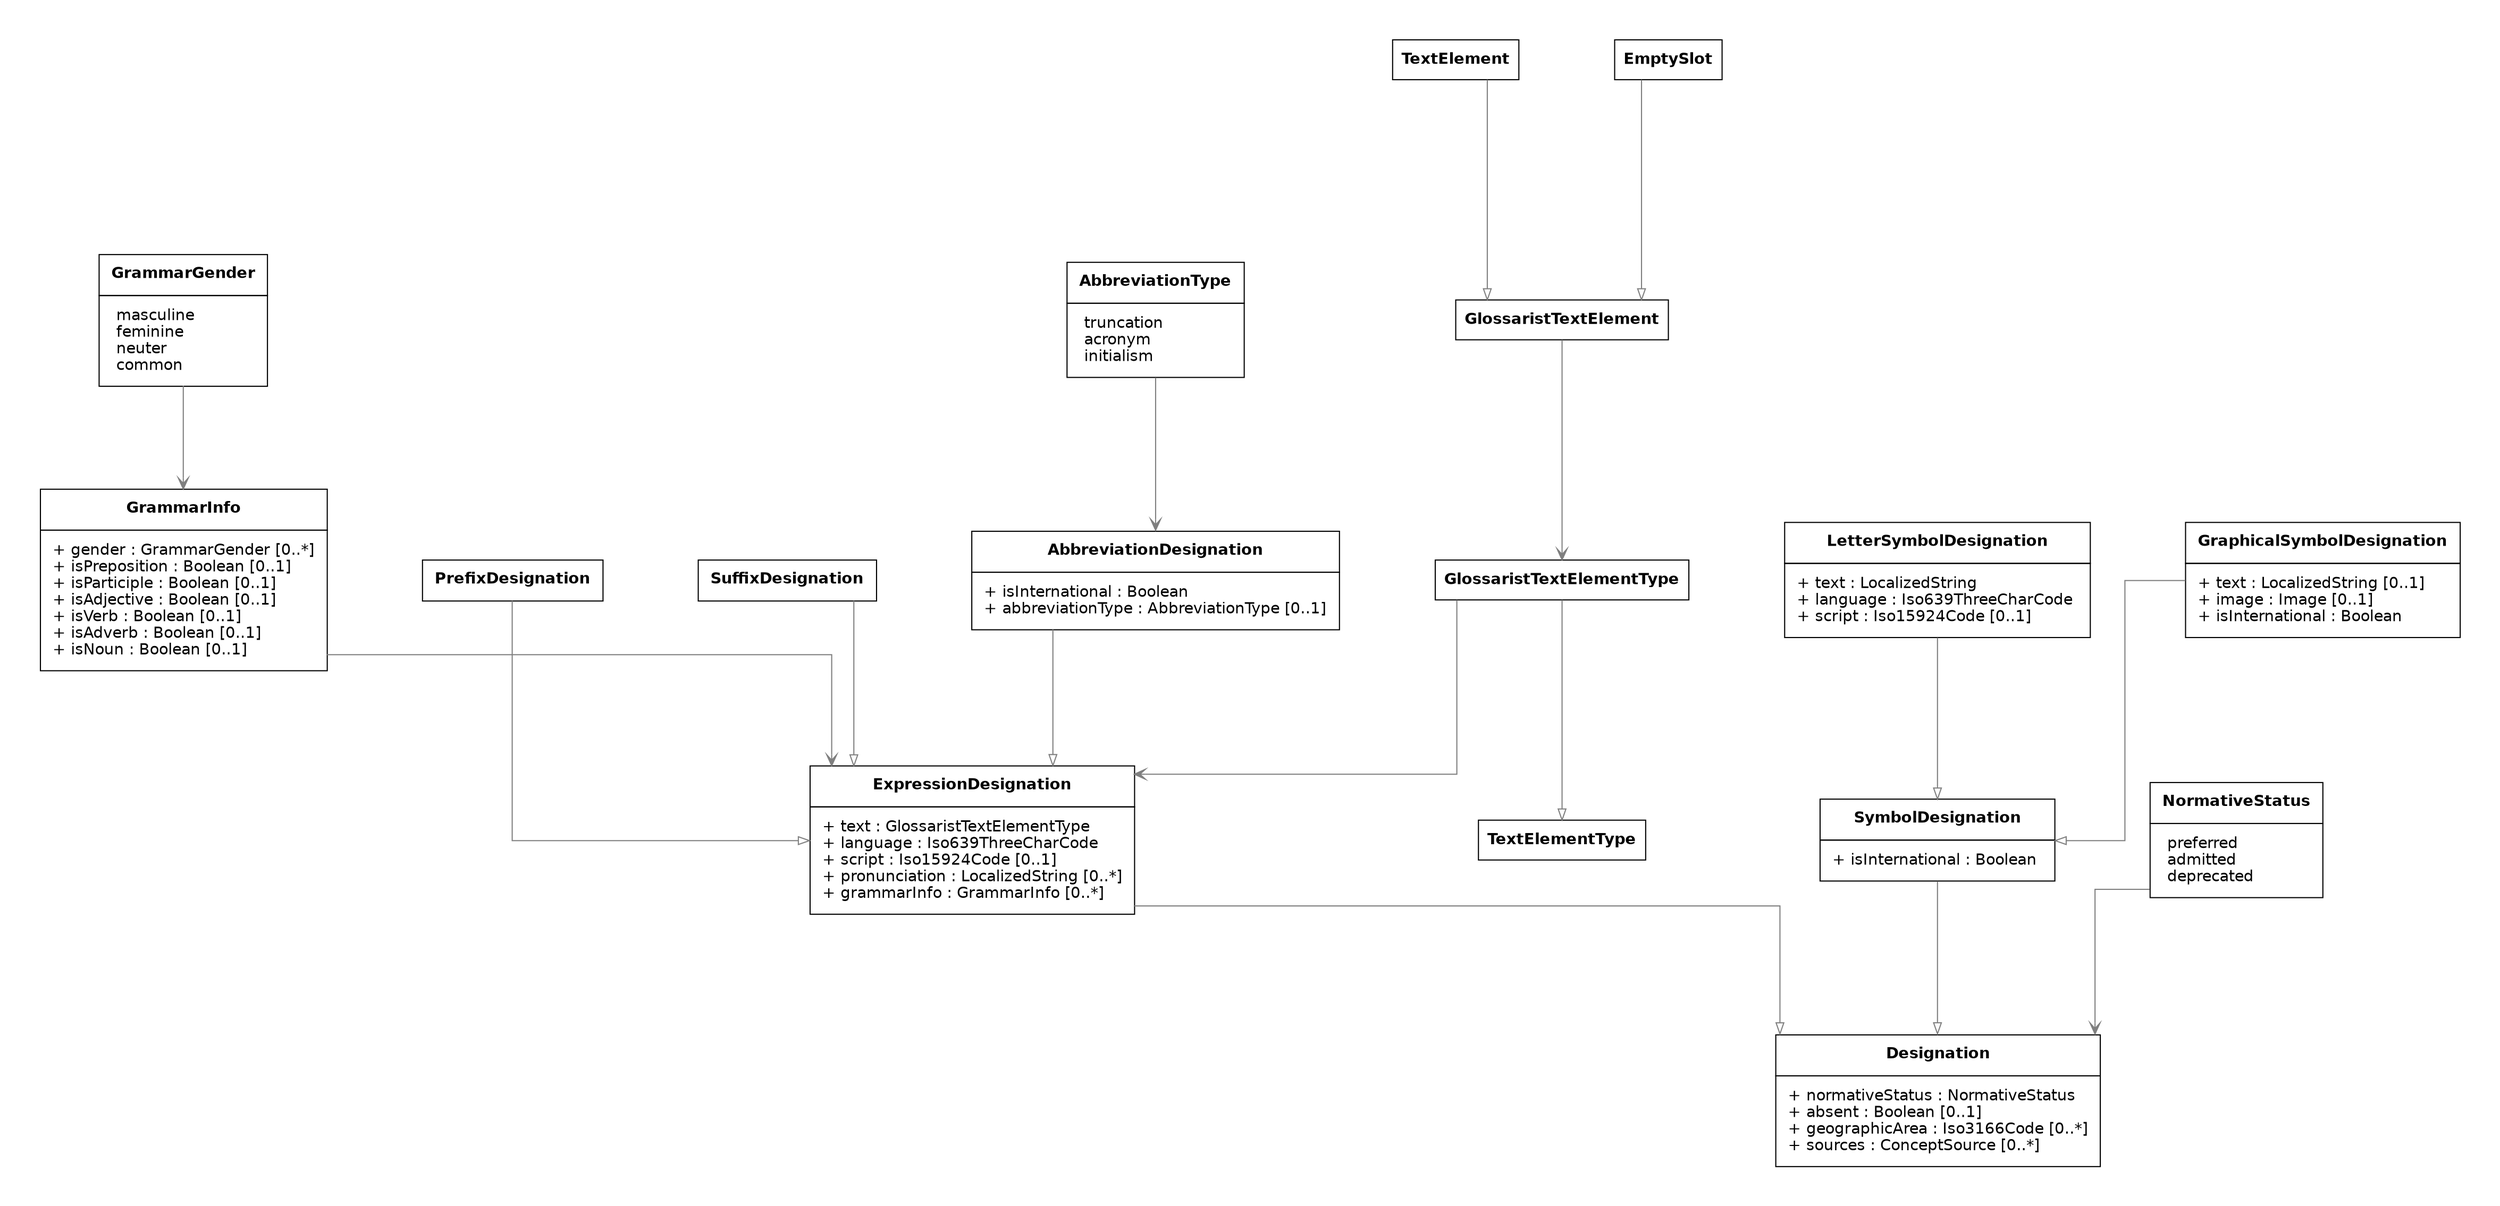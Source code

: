 digraph G {
  graph [splines="ortho" pad=0.5 ranksep="1.2.equally" nodesep="1.2.equally"]
  edge [color="gray50"]
  node [shape="box" fontname="Helvetica-bold"]

  Designation [shape="plain" fontname="Helvetica" label=<
    <TABLE BORDER="0" CELLBORDER="1" CELLSPACING="0" CELLPADDING="10">
    <TR>
    <TD><B>Designation</B></TD>
  </TR>
  
  <TR>
    <TD>
          <TABLE BORDER="0" CELLPADDING="0" CELLSPACING="0">
            <TR><TD ALIGN="LEFT">+ normativeStatus : NormativeStatus </TD></TR>
            <TR><TD ALIGN="LEFT">+ absent : Boolean &#91;0..1&#93;</TD></TR>
            <TR><TD ALIGN="LEFT">+ geographicArea : Iso3166Code &#91;0..*&#93;</TD></TR>
            <TR><TD ALIGN="LEFT">+ sources : ConceptSource &#91;0..*&#93;</TD></TR>
          </TABLE>
        </TD>
  </TR>
  
  </TABLE>
  >]
  
  ExpressionDesignation [shape="plain" fontname="Helvetica" label=<
    <TABLE BORDER="0" CELLBORDER="1" CELLSPACING="0" CELLPADDING="10">
    <TR>
    <TD><B>ExpressionDesignation</B></TD>
  </TR>
  
  <TR>
    <TD>
          <TABLE BORDER="0" CELLPADDING="0" CELLSPACING="0">
            <TR><TD ALIGN="LEFT">+ text : GlossaristTextElementType </TD></TR>
            <TR><TD ALIGN="LEFT">+ language : Iso639ThreeCharCode </TD></TR>
            <TR><TD ALIGN="LEFT">+ script : Iso15924Code &#91;0..1&#93;</TD></TR>
            <TR><TD ALIGN="LEFT">+ pronunciation : LocalizedString &#91;0..*&#93;</TD></TR>
            <TR><TD ALIGN="LEFT">+ grammarInfo : GrammarInfo &#91;0..*&#93;</TD></TR>
          </TABLE>
        </TD>
  </TR>
  
  </TABLE>
  >]
  
  GrammarInfo [shape="plain" fontname="Helvetica" label=<
    <TABLE BORDER="0" CELLBORDER="1" CELLSPACING="0" CELLPADDING="10">
    <TR>
    <TD><B>GrammarInfo</B></TD>
  </TR>
  
  <TR>
    <TD>
          <TABLE BORDER="0" CELLPADDING="0" CELLSPACING="0">
            <TR><TD ALIGN="LEFT">+ gender : GrammarGender &#91;0..*&#93;</TD></TR>
            <TR><TD ALIGN="LEFT">+ isPreposition : Boolean &#91;0..1&#93;</TD></TR>
            <TR><TD ALIGN="LEFT">+ isParticiple : Boolean &#91;0..1&#93;</TD></TR>
            <TR><TD ALIGN="LEFT">+ isAdjective : Boolean &#91;0..1&#93;</TD></TR>
            <TR><TD ALIGN="LEFT">+ isVerb : Boolean &#91;0..1&#93;</TD></TR>
            <TR><TD ALIGN="LEFT">+ isAdverb : Boolean &#91;0..1&#93;</TD></TR>
            <TR><TD ALIGN="LEFT">+ isNoun : Boolean &#91;0..1&#93;</TD></TR>
          </TABLE>
        </TD>
  </TR>
  
  </TABLE>
  >]
  
  SymbolDesignation [shape="plain" fontname="Helvetica" label=<
    <TABLE BORDER="0" CELLBORDER="1" CELLSPACING="0" CELLPADDING="10">
    <TR>
    <TD><B>SymbolDesignation</B></TD>
  </TR>
  
  <TR>
    <TD>
          <TABLE BORDER="0" CELLPADDING="0" CELLSPACING="0">
            <TR><TD ALIGN="LEFT">+ isInternational : Boolean </TD></TR>
          </TABLE>
        </TD>
  </TR>
  
  </TABLE>
  >]
  
  PrefixDesignation [shape="plain" fontname="Helvetica" label=<
    <TABLE BORDER="0" CELLBORDER="1" CELLSPACING="0" CELLPADDING="10">
    <TR>
    <TD><B>PrefixDesignation</B></TD>
  </TR>
  
  </TABLE>
  >]
  
  SuffixDesignation [shape="plain" fontname="Helvetica" label=<
    <TABLE BORDER="0" CELLBORDER="1" CELLSPACING="0" CELLPADDING="10">
    <TR>
    <TD><B>SuffixDesignation</B></TD>
  </TR>
  
  </TABLE>
  >]
  
  AbbreviationDesignation [shape="plain" fontname="Helvetica" label=<
    <TABLE BORDER="0" CELLBORDER="1" CELLSPACING="0" CELLPADDING="10">
    <TR>
    <TD><B>AbbreviationDesignation</B></TD>
  </TR>
  
  <TR>
    <TD>
          <TABLE BORDER="0" CELLPADDING="0" CELLSPACING="0">
            <TR><TD ALIGN="LEFT">+ isInternational : Boolean </TD></TR>
            <TR><TD ALIGN="LEFT">+ abbreviationType : AbbreviationType &#91;0..1&#93;</TD></TR>
          </TABLE>
        </TD>
  </TR>
  
  </TABLE>
  >]
  
  LetterSymbolDesignation [shape="plain" fontname="Helvetica" label=<
    <TABLE BORDER="0" CELLBORDER="1" CELLSPACING="0" CELLPADDING="10">
    <TR>
    <TD><B>LetterSymbolDesignation</B></TD>
  </TR>
  
  <TR>
    <TD>
          <TABLE BORDER="0" CELLPADDING="0" CELLSPACING="0">
            <TR><TD ALIGN="LEFT">+ text : LocalizedString </TD></TR>
            <TR><TD ALIGN="LEFT">+ language : Iso639ThreeCharCode </TD></TR>
            <TR><TD ALIGN="LEFT">+ script : Iso15924Code &#91;0..1&#93;</TD></TR>
          </TABLE>
        </TD>
  </TR>
  
  </TABLE>
  >]
  
  GraphicalSymbolDesignation [shape="plain" fontname="Helvetica" label=<
    <TABLE BORDER="0" CELLBORDER="1" CELLSPACING="0" CELLPADDING="10">
    <TR>
    <TD><B>GraphicalSymbolDesignation</B></TD>
  </TR>
  
  <TR>
    <TD>
          <TABLE BORDER="0" CELLPADDING="0" CELLSPACING="0">
            <TR><TD ALIGN="LEFT">+ text : LocalizedString &#91;0..1&#93;</TD></TR>
            <TR><TD ALIGN="LEFT">+ image : Image &#91;0..1&#93;</TD></TR>
            <TR><TD ALIGN="LEFT">+ isInternational : Boolean </TD></TR>
          </TABLE>
        </TD>
  </TR>
  
  </TABLE>
  >]
  
  NormativeStatus [shape="plain" fontname="Helvetica" label=<
    <TABLE BORDER="0" CELLBORDER="1" CELLSPACING="0" CELLPADDING="10">
    <TR>
    <TD><B>NormativeStatus</B></TD>
  </TR>
  
  <TR>
    <TD>
          <TABLE BORDER="0" CELLPADDING="0" CELLSPACING="0">
            <TR><TD ALIGN="LEFT"> preferred</TD></TR>
            <TR><TD ALIGN="LEFT"> admitted</TD></TR>
            <TR><TD ALIGN="LEFT"> deprecated</TD></TR>
          </TABLE>
        </TD>
  </TR>
  
  </TABLE>
  >]
  
  AbbreviationType [shape="plain" fontname="Helvetica" label=<
    <TABLE BORDER="0" CELLBORDER="1" CELLSPACING="0" CELLPADDING="10">
    <TR>
    <TD><B>AbbreviationType</B></TD>
  </TR>
  
  <TR>
    <TD>
          <TABLE BORDER="0" CELLPADDING="0" CELLSPACING="0">
            <TR><TD ALIGN="LEFT"> truncation</TD></TR>
            <TR><TD ALIGN="LEFT"> acronym</TD></TR>
            <TR><TD ALIGN="LEFT"> initialism</TD></TR>
          </TABLE>
        </TD>
  </TR>
  
  </TABLE>
  >]
  
  GrammarGender [shape="plain" fontname="Helvetica" label=<
    <TABLE BORDER="0" CELLBORDER="1" CELLSPACING="0" CELLPADDING="10">
    <TR>
    <TD><B>GrammarGender</B></TD>
  </TR>
  
  <TR>
    <TD>
          <TABLE BORDER="0" CELLPADDING="0" CELLSPACING="0">
            <TR><TD ALIGN="LEFT"> masculine</TD></TR>
            <TR><TD ALIGN="LEFT"> feminine</TD></TR>
            <TR><TD ALIGN="LEFT"> neuter</TD></TR>
            <TR><TD ALIGN="LEFT"> common</TD></TR>
          </TABLE>
        </TD>
  </TR>
  
  </TABLE>
  >]

  NormativeStatus -> Designation [dir="direct" arrowtail="onormal" arrowhead="vee"]
  PrefixDesignation -> ExpressionDesignation [dir="direct" arrowtail="onormal" arrowhead="onormal"]
  SuffixDesignation -> ExpressionDesignation [dir="direct" arrowtail="onormal" arrowhead="onormal"]
  AbbreviationDesignation -> ExpressionDesignation [dir="direct" arrowtail="onormal" arrowhead="onormal"]
  GrammarInfo -> ExpressionDesignation [dir="direct" arrowtail="onormal" arrowhead="vee"]
  AbbreviationType -> AbbreviationDesignation [dir="direct" arrowtail="onormal" arrowhead="vee"]
  GrammarGender -> GrammarInfo [dir="direct" arrowtail="onormal" arrowhead="vee"]
  GlossaristTextElementType -> TextElementType [dir="direct" arrowtail="onormal" arrowhead="onormal"]
  GlossaristTextElementType -> ExpressionDesignation [dir="direct" arrowtail="onormal" arrowhead="vee"]
  TextElement -> GlossaristTextElement [dir="direct" arrowtail="onormal" arrowhead="onormal"]
  EmptySlot -> GlossaristTextElement [dir="direct" arrowtail="onormal" arrowhead="onormal"]
  GlossaristTextElement -> GlossaristTextElementType [dir="direct" arrowtail="onormal" arrowhead="vee"]
  ExpressionDesignation -> Designation [dir="direct" arrowtail="onormal" arrowhead="onormal"]
  SymbolDesignation -> Designation [dir="direct" arrowtail="onormal" arrowhead="onormal"]
  LetterSymbolDesignation -> SymbolDesignation [dir="direct" arrowtail="onormal" arrowhead="onormal"]
  GraphicalSymbolDesignation -> SymbolDesignation [dir="direct" arrowtail="onormal" arrowhead="onormal"]
}
